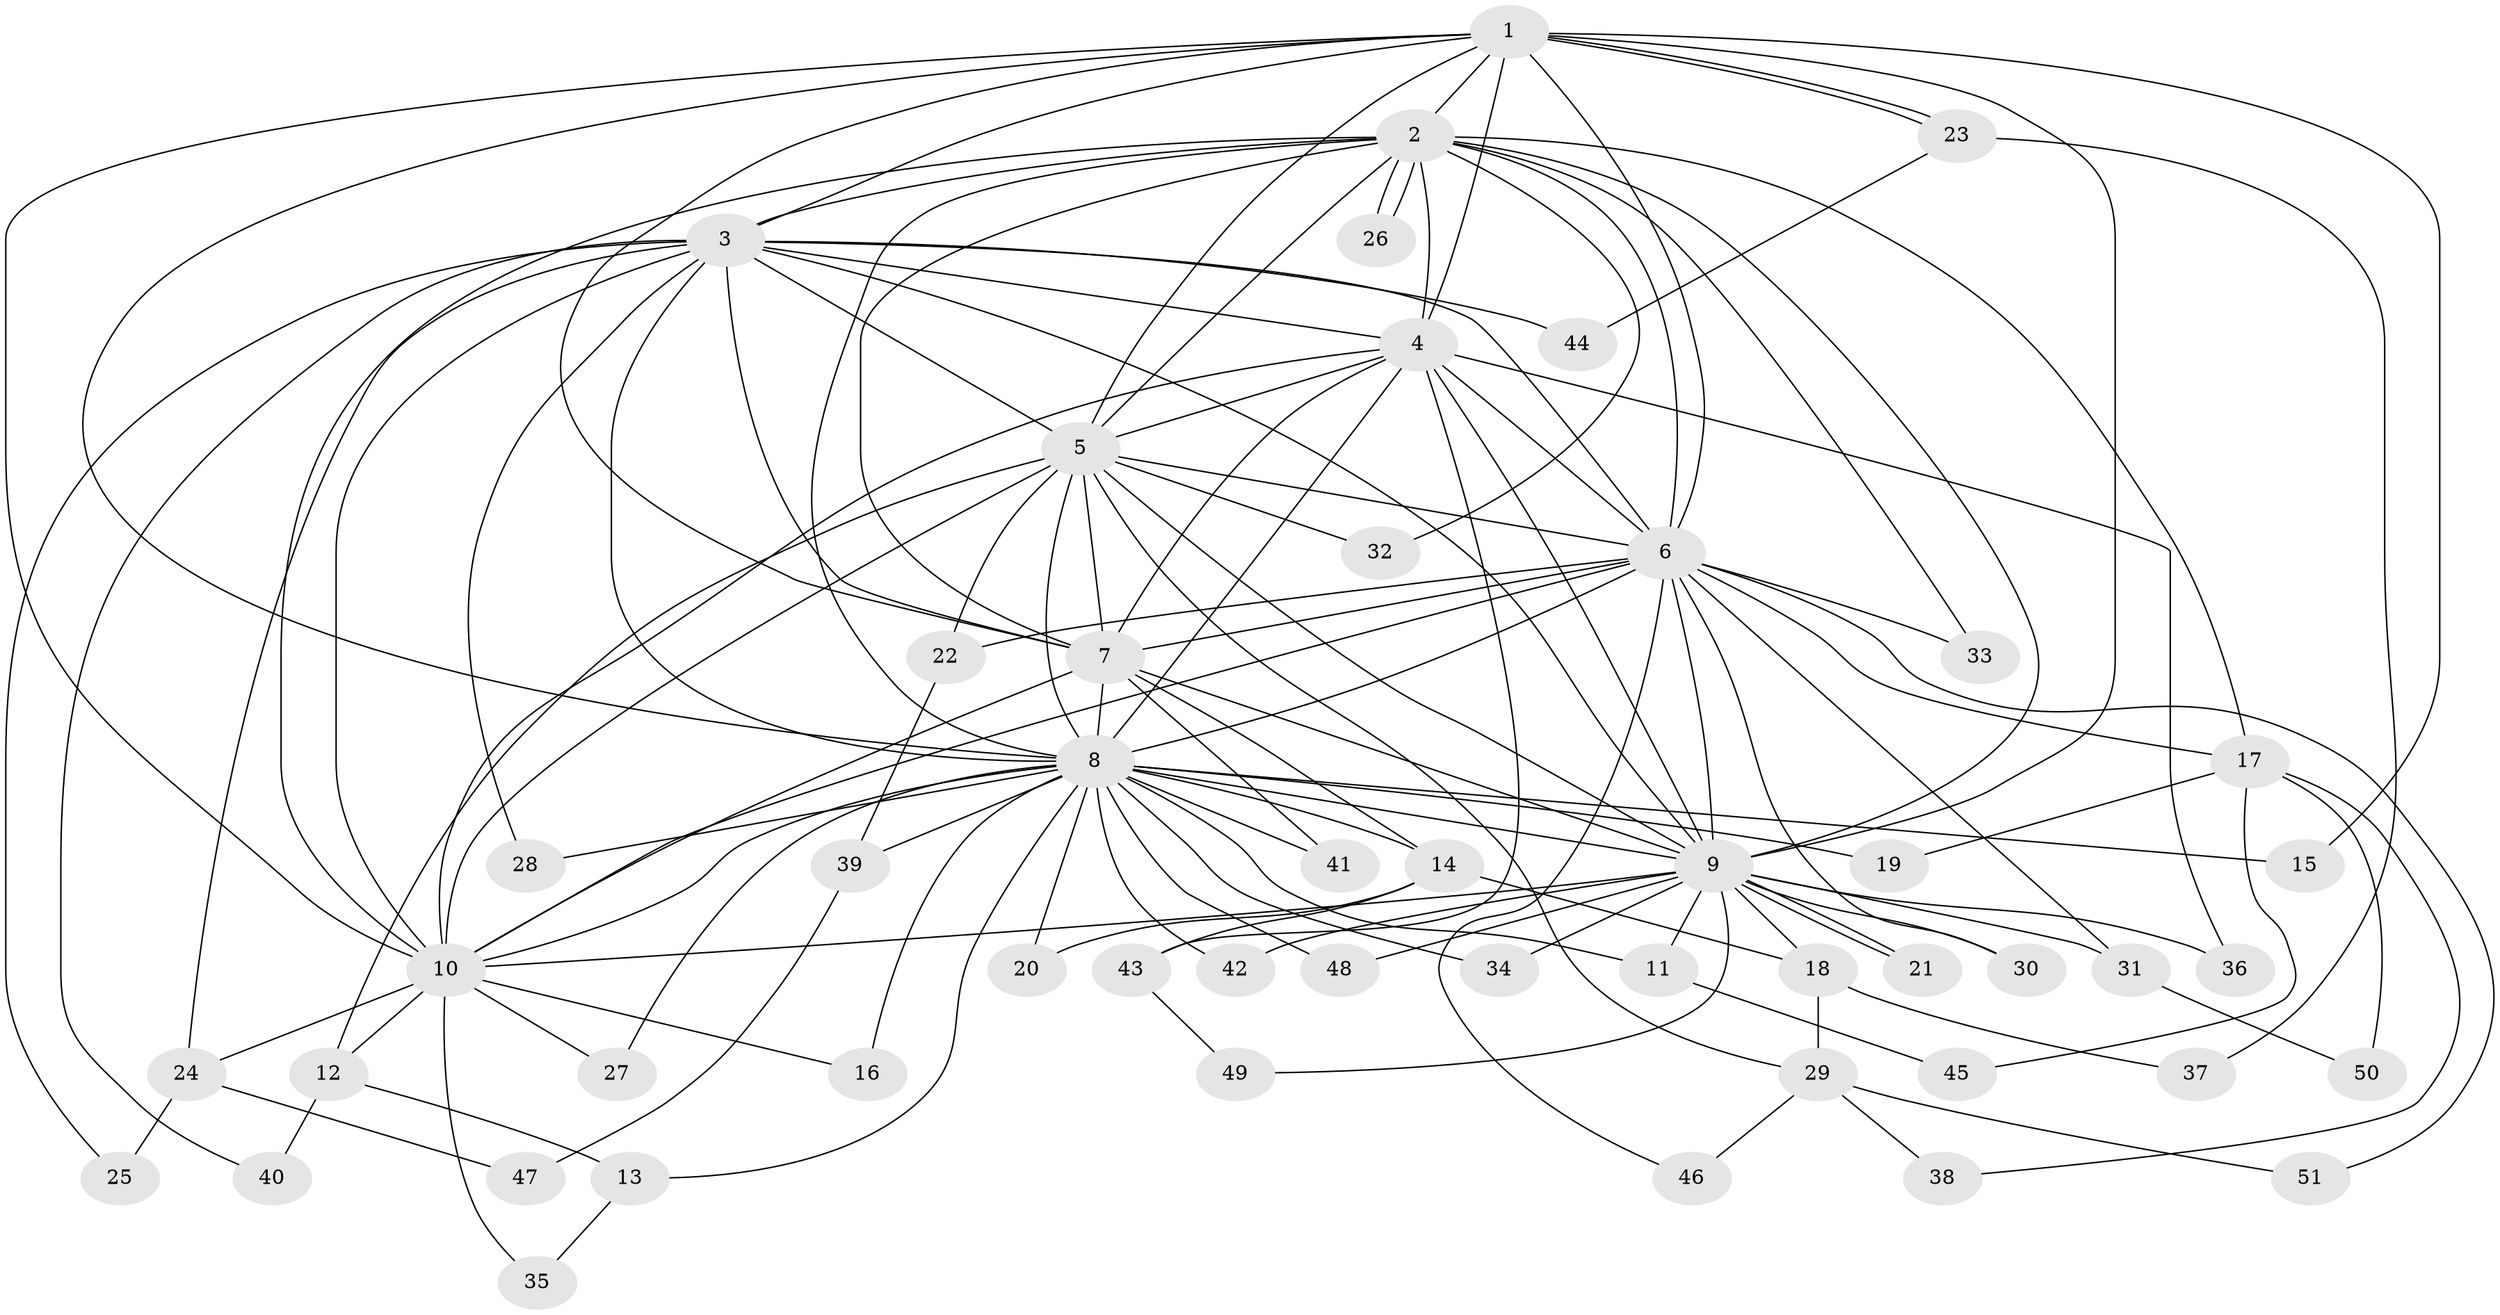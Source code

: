 // coarse degree distribution, {7: 0.02702702702702703, 12: 0.05405405405405406, 10: 0.05405405405405406, 15: 0.02702702702702703, 16: 0.02702702702702703, 3: 0.13513513513513514, 4: 0.05405405405405406, 2: 0.4594594594594595, 6: 0.02702702702702703, 5: 0.08108108108108109, 1: 0.05405405405405406}
// Generated by graph-tools (version 1.1) at 2025/50/03/04/25 22:50:01]
// undirected, 51 vertices, 127 edges
graph export_dot {
  node [color=gray90,style=filled];
  1;
  2;
  3;
  4;
  5;
  6;
  7;
  8;
  9;
  10;
  11;
  12;
  13;
  14;
  15;
  16;
  17;
  18;
  19;
  20;
  21;
  22;
  23;
  24;
  25;
  26;
  27;
  28;
  29;
  30;
  31;
  32;
  33;
  34;
  35;
  36;
  37;
  38;
  39;
  40;
  41;
  42;
  43;
  44;
  45;
  46;
  47;
  48;
  49;
  50;
  51;
  1 -- 2;
  1 -- 3;
  1 -- 4;
  1 -- 5;
  1 -- 6;
  1 -- 7;
  1 -- 8;
  1 -- 9;
  1 -- 10;
  1 -- 15;
  1 -- 23;
  1 -- 23;
  2 -- 3;
  2 -- 4;
  2 -- 5;
  2 -- 6;
  2 -- 7;
  2 -- 8;
  2 -- 9;
  2 -- 10;
  2 -- 17;
  2 -- 26;
  2 -- 26;
  2 -- 32;
  2 -- 33;
  3 -- 4;
  3 -- 5;
  3 -- 6;
  3 -- 7;
  3 -- 8;
  3 -- 9;
  3 -- 10;
  3 -- 24;
  3 -- 25;
  3 -- 28;
  3 -- 40;
  3 -- 44;
  4 -- 5;
  4 -- 6;
  4 -- 7;
  4 -- 8;
  4 -- 9;
  4 -- 10;
  4 -- 36;
  4 -- 43;
  5 -- 6;
  5 -- 7;
  5 -- 8;
  5 -- 9;
  5 -- 10;
  5 -- 12;
  5 -- 22;
  5 -- 29;
  5 -- 32;
  6 -- 7;
  6 -- 8;
  6 -- 9;
  6 -- 10;
  6 -- 17;
  6 -- 22;
  6 -- 30;
  6 -- 31;
  6 -- 33;
  6 -- 46;
  6 -- 51;
  7 -- 8;
  7 -- 9;
  7 -- 10;
  7 -- 14;
  7 -- 41;
  8 -- 9;
  8 -- 10;
  8 -- 11;
  8 -- 13;
  8 -- 14;
  8 -- 15;
  8 -- 16;
  8 -- 19;
  8 -- 20;
  8 -- 27;
  8 -- 28;
  8 -- 34;
  8 -- 39;
  8 -- 41;
  8 -- 42;
  8 -- 48;
  9 -- 10;
  9 -- 11;
  9 -- 18;
  9 -- 21;
  9 -- 21;
  9 -- 30;
  9 -- 31;
  9 -- 34;
  9 -- 36;
  9 -- 42;
  9 -- 48;
  9 -- 49;
  10 -- 12;
  10 -- 16;
  10 -- 24;
  10 -- 27;
  10 -- 35;
  11 -- 45;
  12 -- 13;
  12 -- 40;
  13 -- 35;
  14 -- 18;
  14 -- 20;
  14 -- 43;
  17 -- 19;
  17 -- 38;
  17 -- 45;
  17 -- 50;
  18 -- 29;
  18 -- 37;
  22 -- 39;
  23 -- 37;
  23 -- 44;
  24 -- 25;
  24 -- 47;
  29 -- 38;
  29 -- 46;
  29 -- 51;
  31 -- 50;
  39 -- 47;
  43 -- 49;
}
